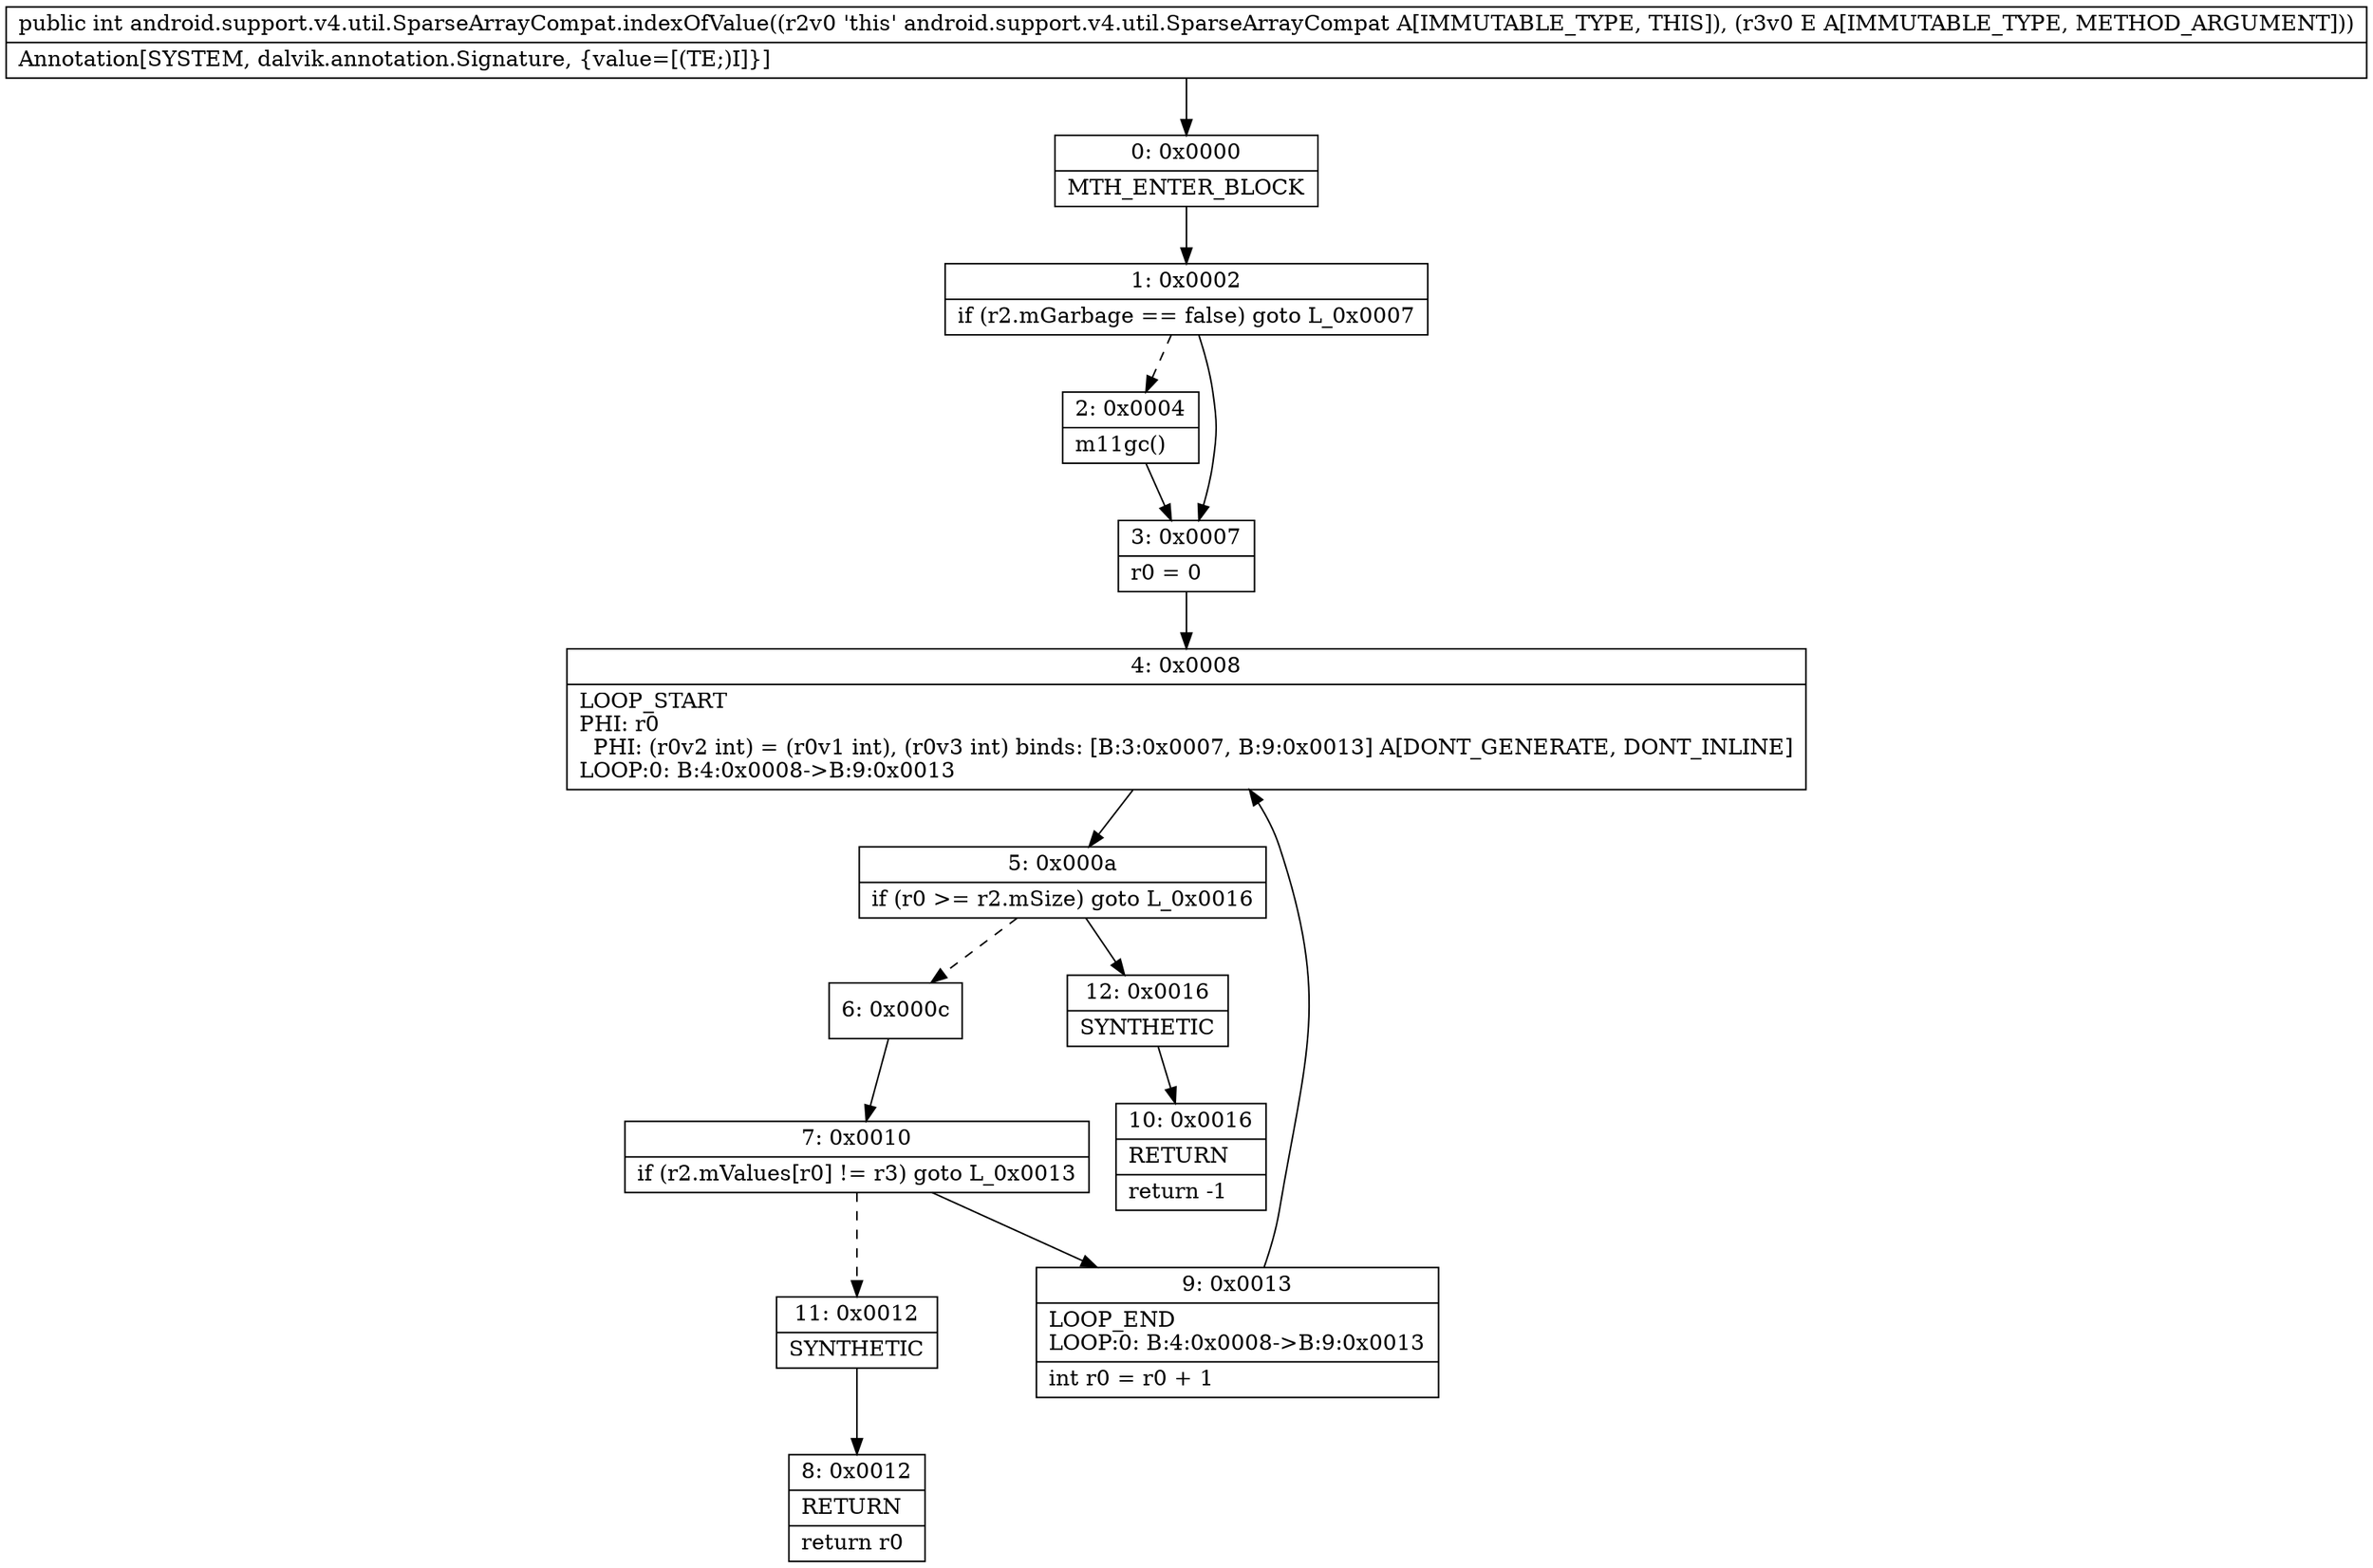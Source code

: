 digraph "CFG forandroid.support.v4.util.SparseArrayCompat.indexOfValue(Ljava\/lang\/Object;)I" {
Node_0 [shape=record,label="{0\:\ 0x0000|MTH_ENTER_BLOCK\l}"];
Node_1 [shape=record,label="{1\:\ 0x0002|if (r2.mGarbage == false) goto L_0x0007\l}"];
Node_2 [shape=record,label="{2\:\ 0x0004|m11gc()\l}"];
Node_3 [shape=record,label="{3\:\ 0x0007|r0 = 0\l}"];
Node_4 [shape=record,label="{4\:\ 0x0008|LOOP_START\lPHI: r0 \l  PHI: (r0v2 int) = (r0v1 int), (r0v3 int) binds: [B:3:0x0007, B:9:0x0013] A[DONT_GENERATE, DONT_INLINE]\lLOOP:0: B:4:0x0008\-\>B:9:0x0013\l}"];
Node_5 [shape=record,label="{5\:\ 0x000a|if (r0 \>= r2.mSize) goto L_0x0016\l}"];
Node_6 [shape=record,label="{6\:\ 0x000c}"];
Node_7 [shape=record,label="{7\:\ 0x0010|if (r2.mValues[r0] != r3) goto L_0x0013\l}"];
Node_8 [shape=record,label="{8\:\ 0x0012|RETURN\l|return r0\l}"];
Node_9 [shape=record,label="{9\:\ 0x0013|LOOP_END\lLOOP:0: B:4:0x0008\-\>B:9:0x0013\l|int r0 = r0 + 1\l}"];
Node_10 [shape=record,label="{10\:\ 0x0016|RETURN\l|return \-1\l}"];
Node_11 [shape=record,label="{11\:\ 0x0012|SYNTHETIC\l}"];
Node_12 [shape=record,label="{12\:\ 0x0016|SYNTHETIC\l}"];
MethodNode[shape=record,label="{public int android.support.v4.util.SparseArrayCompat.indexOfValue((r2v0 'this' android.support.v4.util.SparseArrayCompat A[IMMUTABLE_TYPE, THIS]), (r3v0 E A[IMMUTABLE_TYPE, METHOD_ARGUMENT]))  | Annotation[SYSTEM, dalvik.annotation.Signature, \{value=[(TE;)I]\}]\l}"];
MethodNode -> Node_0;
Node_0 -> Node_1;
Node_1 -> Node_2[style=dashed];
Node_1 -> Node_3;
Node_2 -> Node_3;
Node_3 -> Node_4;
Node_4 -> Node_5;
Node_5 -> Node_6[style=dashed];
Node_5 -> Node_12;
Node_6 -> Node_7;
Node_7 -> Node_9;
Node_7 -> Node_11[style=dashed];
Node_9 -> Node_4;
Node_11 -> Node_8;
Node_12 -> Node_10;
}

